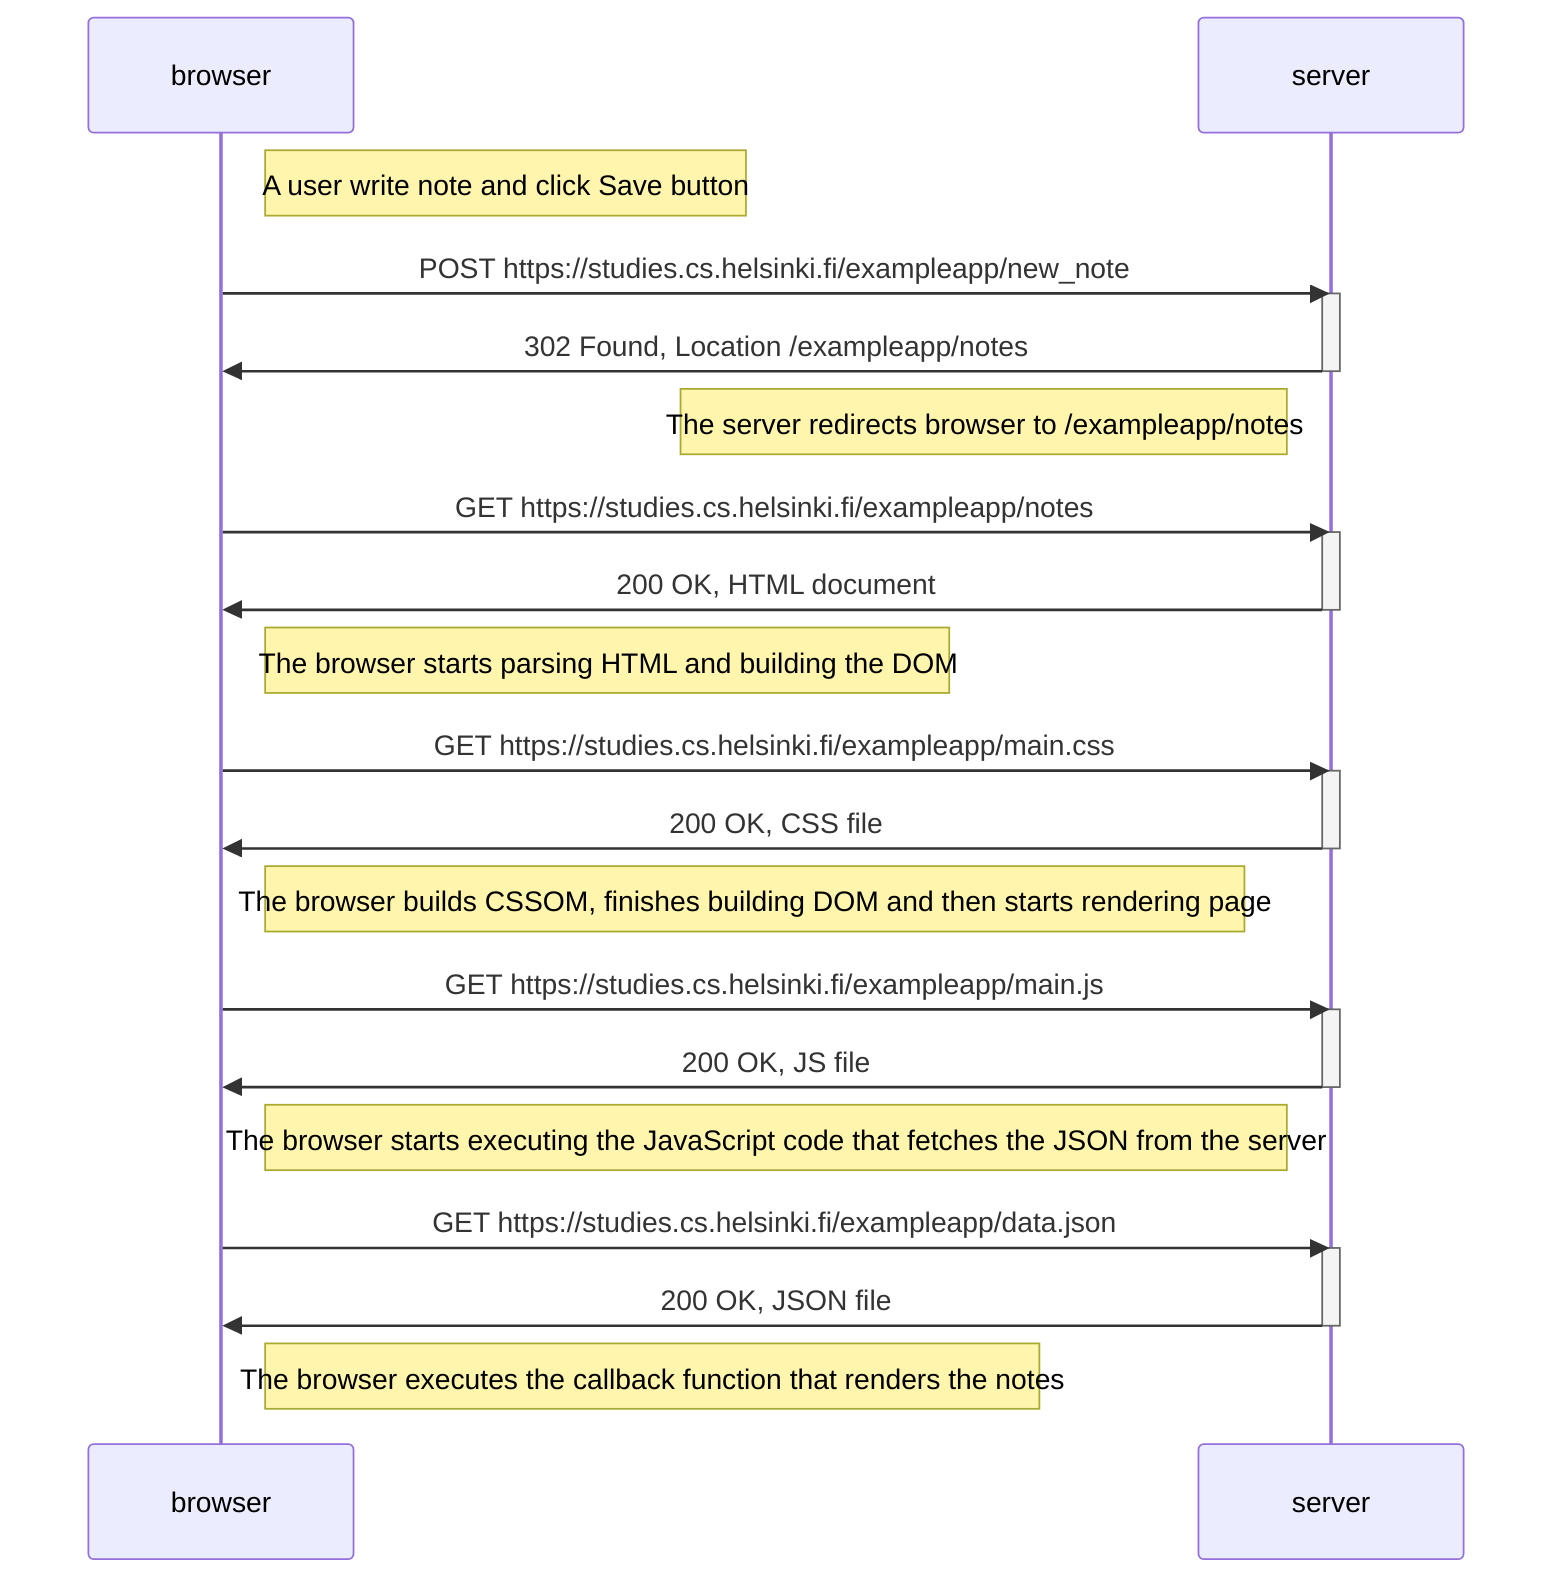 sequenceDiagram
participant browser
participant server

Note right of browser: A user write note and click Save button

browser->>server: POST https://studies.cs.helsinki.fi/exampleapp/new_note
activate server
server->>browser: 302 Found, Location /exampleapp/notes
deactivate server

Note left of server: The server redirects browser to /exampleapp/notes

browser->>server: GET https://studies.cs.helsinki.fi/exampleapp/notes
activate server
server->>browser: 200 OK, HTML document
deactivate server

Note right of browser: The browser starts parsing HTML and building the DOM

browser->>server: GET https://studies.cs.helsinki.fi/exampleapp/main.css
activate server
server->>browser: 200 OK, CSS file
deactivate server

Note right of browser: The browser builds CSSOM, finishes building DOM and then starts rendering page

browser->>server: GET https://studies.cs.helsinki.fi/exampleapp/main.js
activate server
server->>browser: 200 OK, JS file
deactivate server

Note right of browser: The browser starts executing the JavaScript code that fetches the JSON from the server

browser->>server: GET https://studies.cs.helsinki.fi/exampleapp/data.json
activate server
server->>browser: 200 OK, JSON file
deactivate server

Note right of browser: The browser executes the callback function that renders the notes